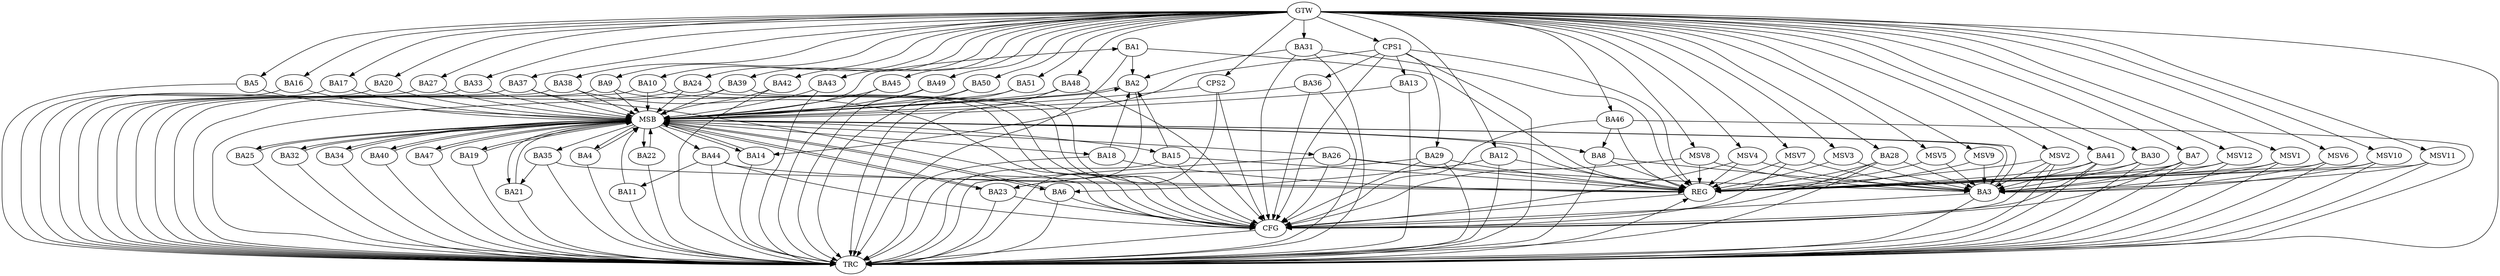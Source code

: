 strict digraph G {
  BA1 [ label="BA1" ];
  BA2 [ label="BA2" ];
  BA3 [ label="BA3" ];
  BA4 [ label="BA4" ];
  BA5 [ label="BA5" ];
  BA6 [ label="BA6" ];
  BA7 [ label="BA7" ];
  BA8 [ label="BA8" ];
  BA9 [ label="BA9" ];
  BA10 [ label="BA10" ];
  BA11 [ label="BA11" ];
  BA12 [ label="BA12" ];
  BA13 [ label="BA13" ];
  BA14 [ label="BA14" ];
  BA15 [ label="BA15" ];
  BA16 [ label="BA16" ];
  BA17 [ label="BA17" ];
  BA18 [ label="BA18" ];
  BA19 [ label="BA19" ];
  BA20 [ label="BA20" ];
  BA21 [ label="BA21" ];
  BA22 [ label="BA22" ];
  BA23 [ label="BA23" ];
  BA24 [ label="BA24" ];
  BA25 [ label="BA25" ];
  BA26 [ label="BA26" ];
  BA27 [ label="BA27" ];
  BA28 [ label="BA28" ];
  BA29 [ label="BA29" ];
  BA30 [ label="BA30" ];
  BA31 [ label="BA31" ];
  BA32 [ label="BA32" ];
  BA33 [ label="BA33" ];
  BA34 [ label="BA34" ];
  BA35 [ label="BA35" ];
  BA36 [ label="BA36" ];
  BA37 [ label="BA37" ];
  BA38 [ label="BA38" ];
  BA39 [ label="BA39" ];
  BA40 [ label="BA40" ];
  BA41 [ label="BA41" ];
  BA42 [ label="BA42" ];
  BA43 [ label="BA43" ];
  BA44 [ label="BA44" ];
  BA45 [ label="BA45" ];
  BA46 [ label="BA46" ];
  BA47 [ label="BA47" ];
  BA48 [ label="BA48" ];
  BA49 [ label="BA49" ];
  BA50 [ label="BA50" ];
  BA51 [ label="BA51" ];
  CPS1 [ label="CPS1" ];
  CPS2 [ label="CPS2" ];
  GTW [ label="GTW" ];
  REG [ label="REG" ];
  MSB [ label="MSB" ];
  CFG [ label="CFG" ];
  TRC [ label="TRC" ];
  MSV1 [ label="MSV1" ];
  MSV2 [ label="MSV2" ];
  MSV3 [ label="MSV3" ];
  MSV4 [ label="MSV4" ];
  MSV5 [ label="MSV5" ];
  MSV6 [ label="MSV6" ];
  MSV7 [ label="MSV7" ];
  MSV8 [ label="MSV8" ];
  MSV9 [ label="MSV9" ];
  MSV10 [ label="MSV10" ];
  MSV11 [ label="MSV11" ];
  MSV12 [ label="MSV12" ];
  BA1 -> BA2;
  BA7 -> BA3;
  BA8 -> BA3;
  BA12 -> BA6;
  BA15 -> BA2;
  BA18 -> BA2;
  BA26 -> BA3;
  BA28 -> BA3;
  BA29 -> BA23;
  BA30 -> BA3;
  BA31 -> BA2;
  BA35 -> BA21;
  BA41 -> BA3;
  BA44 -> BA11;
  BA46 -> BA8;
  CPS1 -> BA14;
  CPS1 -> BA13;
  CPS1 -> BA36;
  CPS1 -> BA29;
  GTW -> BA5;
  GTW -> BA7;
  GTW -> BA9;
  GTW -> BA10;
  GTW -> BA12;
  GTW -> BA16;
  GTW -> BA17;
  GTW -> BA20;
  GTW -> BA24;
  GTW -> BA27;
  GTW -> BA28;
  GTW -> BA30;
  GTW -> BA31;
  GTW -> BA33;
  GTW -> BA37;
  GTW -> BA38;
  GTW -> BA39;
  GTW -> BA41;
  GTW -> BA42;
  GTW -> BA43;
  GTW -> BA45;
  GTW -> BA46;
  GTW -> BA48;
  GTW -> BA49;
  GTW -> BA50;
  GTW -> BA51;
  GTW -> CPS1;
  GTW -> CPS2;
  BA1 -> REG;
  BA7 -> REG;
  BA8 -> REG;
  BA12 -> REG;
  BA15 -> REG;
  BA18 -> REG;
  BA26 -> REG;
  BA28 -> REG;
  BA29 -> REG;
  BA30 -> REG;
  BA31 -> REG;
  BA35 -> REG;
  BA41 -> REG;
  BA44 -> REG;
  BA46 -> REG;
  CPS1 -> REG;
  BA2 -> MSB;
  MSB -> BA1;
  MSB -> REG;
  BA3 -> MSB;
  MSB -> BA2;
  BA4 -> MSB;
  MSB -> BA3;
  BA5 -> MSB;
  MSB -> BA4;
  BA6 -> MSB;
  BA9 -> MSB;
  BA10 -> MSB;
  BA11 -> MSB;
  MSB -> BA6;
  BA13 -> MSB;
  BA14 -> MSB;
  BA16 -> MSB;
  MSB -> BA15;
  BA17 -> MSB;
  MSB -> BA8;
  BA19 -> MSB;
  BA20 -> MSB;
  MSB -> BA14;
  BA21 -> MSB;
  BA22 -> MSB;
  BA23 -> MSB;
  MSB -> BA21;
  BA24 -> MSB;
  BA25 -> MSB;
  BA27 -> MSB;
  MSB -> BA19;
  BA32 -> MSB;
  BA33 -> MSB;
  BA34 -> MSB;
  MSB -> BA18;
  BA36 -> MSB;
  BA37 -> MSB;
  BA38 -> MSB;
  BA39 -> MSB;
  BA40 -> MSB;
  MSB -> BA23;
  BA42 -> MSB;
  BA43 -> MSB;
  MSB -> BA32;
  BA45 -> MSB;
  MSB -> BA44;
  BA47 -> MSB;
  MSB -> BA40;
  BA48 -> MSB;
  MSB -> BA22;
  BA49 -> MSB;
  BA50 -> MSB;
  MSB -> BA26;
  BA51 -> MSB;
  CPS2 -> MSB;
  MSB -> BA25;
  MSB -> BA35;
  MSB -> BA47;
  MSB -> BA34;
  BA9 -> CFG;
  BA7 -> CFG;
  BA6 -> CFG;
  BA39 -> CFG;
  BA23 -> CFG;
  BA38 -> CFG;
  CPS1 -> CFG;
  CPS2 -> CFG;
  BA28 -> CFG;
  BA24 -> CFG;
  BA37 -> CFG;
  BA46 -> CFG;
  BA15 -> CFG;
  BA10 -> CFG;
  BA48 -> CFG;
  BA41 -> CFG;
  BA26 -> CFG;
  BA3 -> CFG;
  BA29 -> CFG;
  BA44 -> CFG;
  BA31 -> CFG;
  BA36 -> CFG;
  REG -> CFG;
  BA1 -> TRC;
  BA2 -> TRC;
  BA3 -> TRC;
  BA4 -> TRC;
  BA5 -> TRC;
  BA6 -> TRC;
  BA7 -> TRC;
  BA8 -> TRC;
  BA9 -> TRC;
  BA10 -> TRC;
  BA11 -> TRC;
  BA12 -> TRC;
  BA13 -> TRC;
  BA14 -> TRC;
  BA15 -> TRC;
  BA16 -> TRC;
  BA17 -> TRC;
  BA18 -> TRC;
  BA19 -> TRC;
  BA20 -> TRC;
  BA21 -> TRC;
  BA22 -> TRC;
  BA23 -> TRC;
  BA24 -> TRC;
  BA25 -> TRC;
  BA26 -> TRC;
  BA27 -> TRC;
  BA28 -> TRC;
  BA29 -> TRC;
  BA30 -> TRC;
  BA31 -> TRC;
  BA32 -> TRC;
  BA33 -> TRC;
  BA34 -> TRC;
  BA35 -> TRC;
  BA36 -> TRC;
  BA37 -> TRC;
  BA38 -> TRC;
  BA39 -> TRC;
  BA40 -> TRC;
  BA41 -> TRC;
  BA42 -> TRC;
  BA43 -> TRC;
  BA44 -> TRC;
  BA45 -> TRC;
  BA46 -> TRC;
  BA47 -> TRC;
  BA48 -> TRC;
  BA49 -> TRC;
  BA50 -> TRC;
  BA51 -> TRC;
  CPS1 -> TRC;
  CPS2 -> TRC;
  GTW -> TRC;
  CFG -> TRC;
  TRC -> REG;
  MSV1 -> BA3;
  MSV2 -> BA3;
  MSV3 -> BA3;
  MSV4 -> BA3;
  GTW -> MSV1;
  MSV1 -> REG;
  MSV1 -> TRC;
  GTW -> MSV2;
  MSV2 -> REG;
  MSV2 -> TRC;
  MSV2 -> CFG;
  GTW -> MSV3;
  MSV3 -> REG;
  GTW -> MSV4;
  MSV4 -> REG;
  MSV4 -> CFG;
  MSV5 -> BA3;
  MSV6 -> BA3;
  MSV7 -> BA3;
  MSV8 -> BA3;
  MSV9 -> BA3;
  MSV10 -> BA3;
  MSV11 -> BA3;
  GTW -> MSV5;
  MSV5 -> REG;
  GTW -> MSV6;
  MSV6 -> REG;
  MSV6 -> TRC;
  GTW -> MSV7;
  MSV7 -> REG;
  MSV7 -> CFG;
  GTW -> MSV8;
  MSV8 -> REG;
  MSV8 -> CFG;
  GTW -> MSV9;
  MSV9 -> REG;
  GTW -> MSV10;
  MSV10 -> REG;
  MSV10 -> TRC;
  GTW -> MSV11;
  MSV11 -> REG;
  MSV11 -> TRC;
  MSV12 -> BA3;
  GTW -> MSV12;
  MSV12 -> REG;
  MSV12 -> TRC;
}
